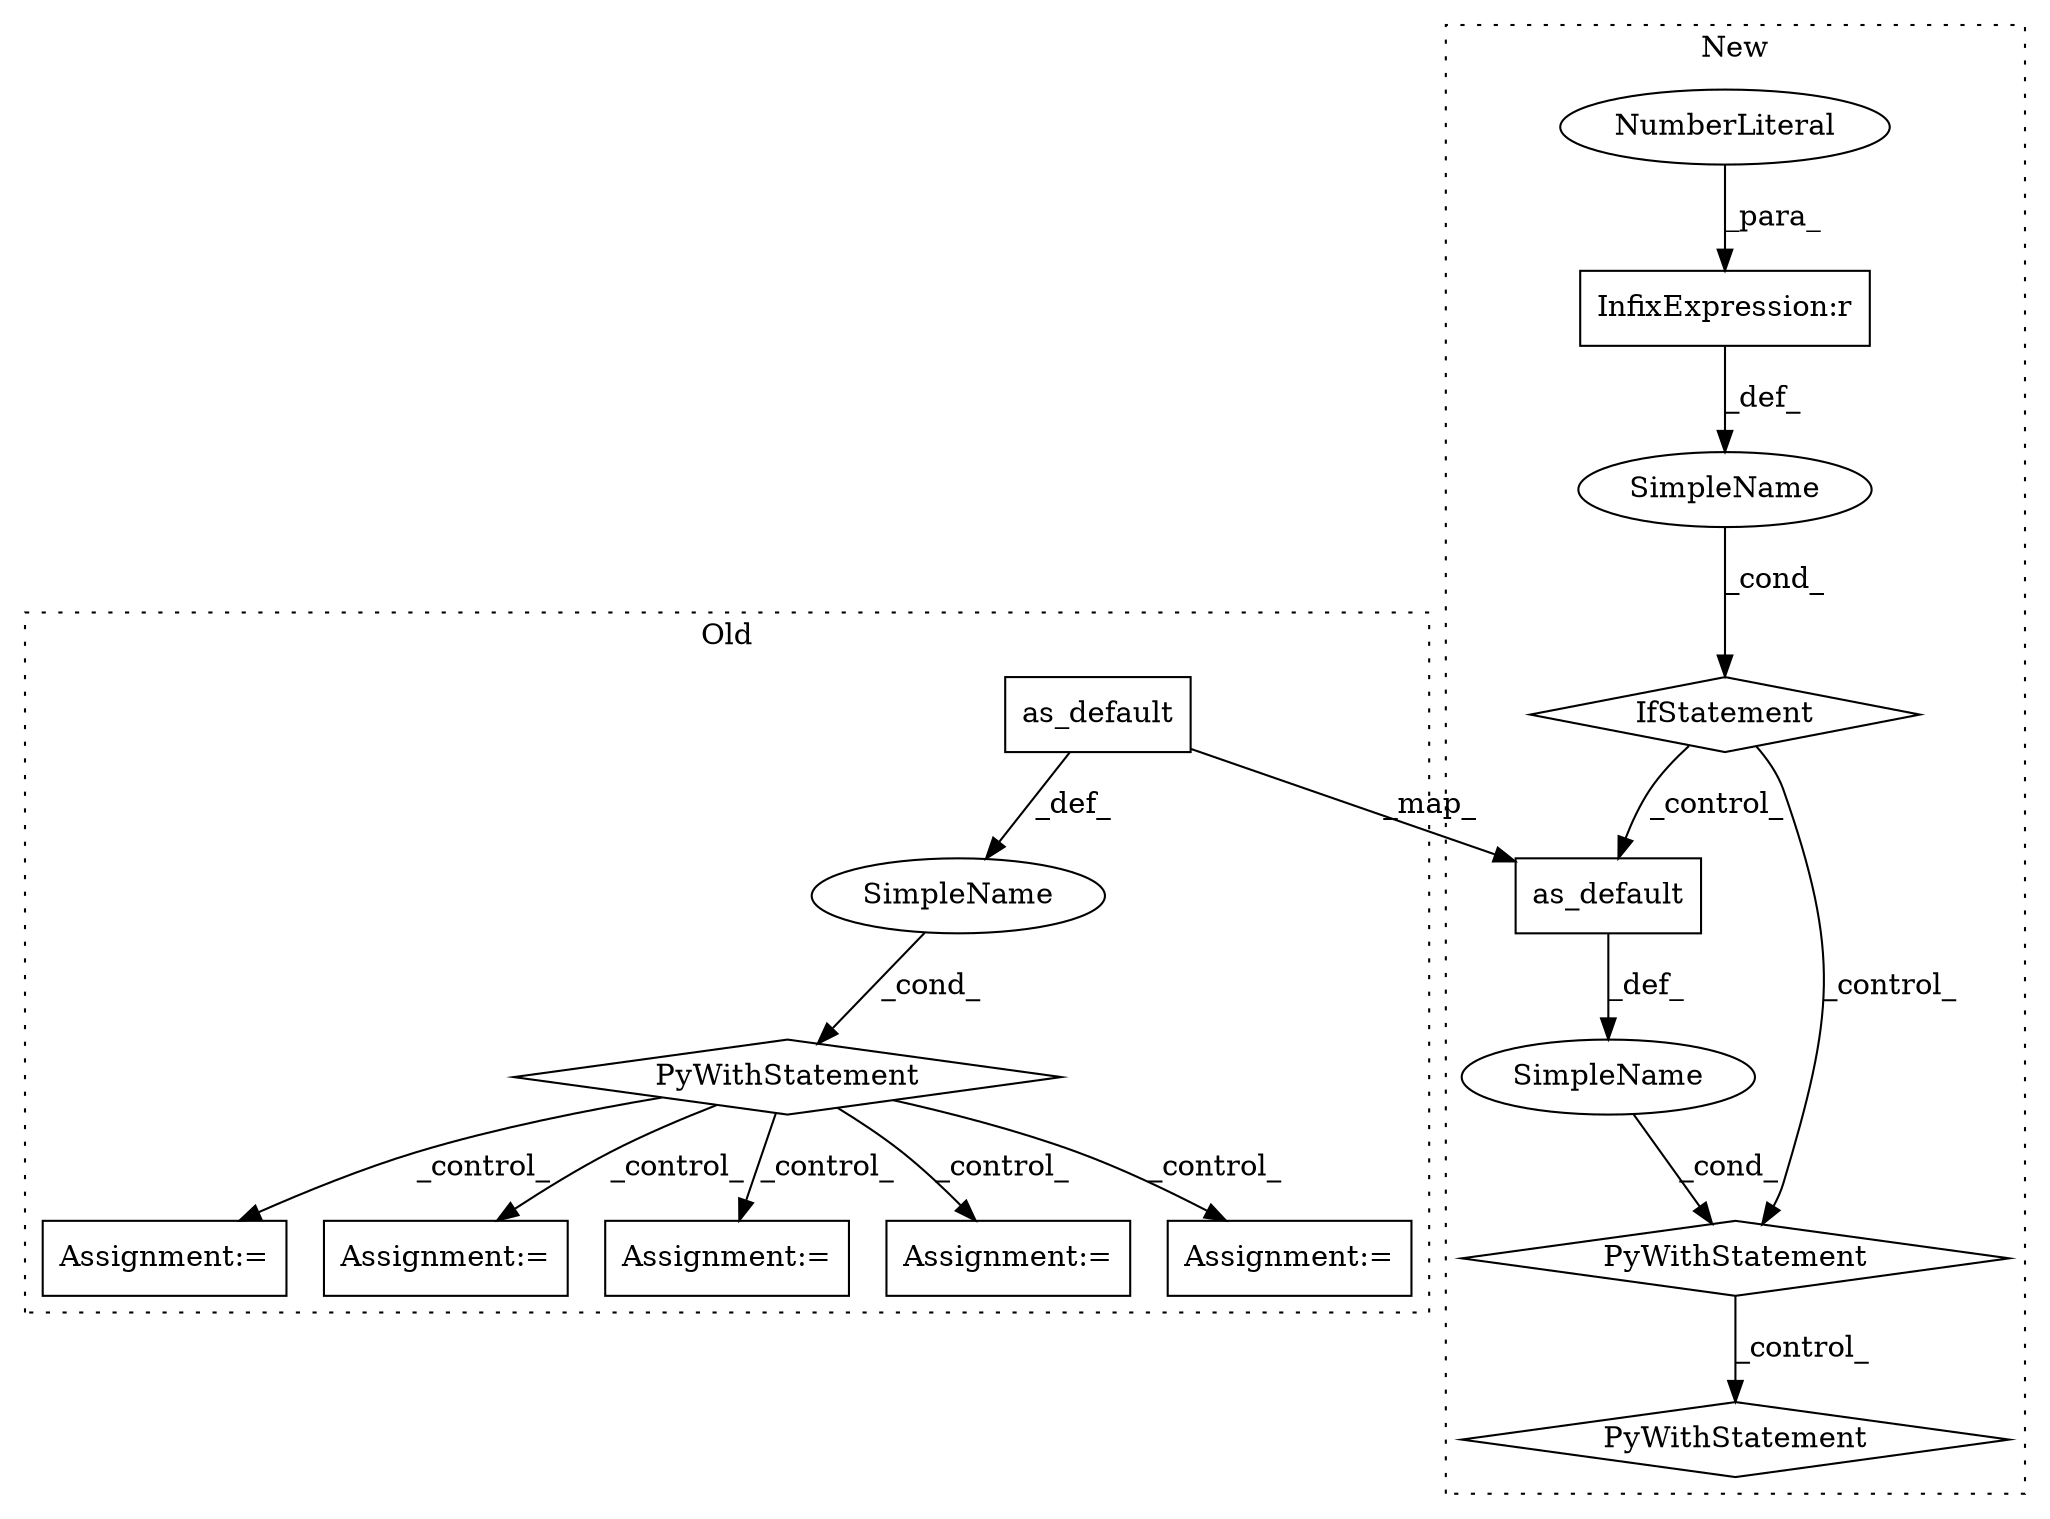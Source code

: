 digraph G {
subgraph cluster0 {
1 [label="as_default" a="32" s="16094" l="12" shape="box"];
3 [label="PyWithStatement" a="104" s="16069,16106" l="10,2" shape="diamond"];
9 [label="SimpleName" a="42" s="" l="" shape="ellipse"];
10 [label="Assignment:=" a="7" s="16456" l="2" shape="box"];
13 [label="Assignment:=" a="7" s="16704" l="2" shape="box"];
14 [label="Assignment:=" a="7" s="16793" l="1" shape="box"];
15 [label="Assignment:=" a="7" s="16259" l="1" shape="box"];
16 [label="Assignment:=" a="7" s="16204" l="1" shape="box"];
label = "Old";
style="dotted";
}
subgraph cluster1 {
2 [label="as_default" a="32" s="21696" l="12" shape="box"];
4 [label="PyWithStatement" a="104" s="21671,21708" l="10,2" shape="diamond"];
5 [label="SimpleName" a="42" s="" l="" shape="ellipse"];
6 [label="IfStatement" a="25" s="18074,18117" l="4,2" shape="diamond"];
7 [label="SimpleName" a="42" s="" l="" shape="ellipse"];
8 [label="PyWithStatement" a="104" s="21722,21784" l="10,2" shape="diamond"];
11 [label="InfixExpression:r" a="27" s="18112" l="4" shape="box"];
12 [label="NumberLiteral" a="34" s="18116" l="1" shape="ellipse"];
label = "New";
style="dotted";
}
1 -> 2 [label="_map_"];
1 -> 9 [label="_def_"];
2 -> 7 [label="_def_"];
3 -> 16 [label="_control_"];
3 -> 10 [label="_control_"];
3 -> 14 [label="_control_"];
3 -> 13 [label="_control_"];
3 -> 15 [label="_control_"];
4 -> 8 [label="_control_"];
5 -> 6 [label="_cond_"];
6 -> 4 [label="_control_"];
6 -> 2 [label="_control_"];
7 -> 4 [label="_cond_"];
9 -> 3 [label="_cond_"];
11 -> 5 [label="_def_"];
12 -> 11 [label="_para_"];
}